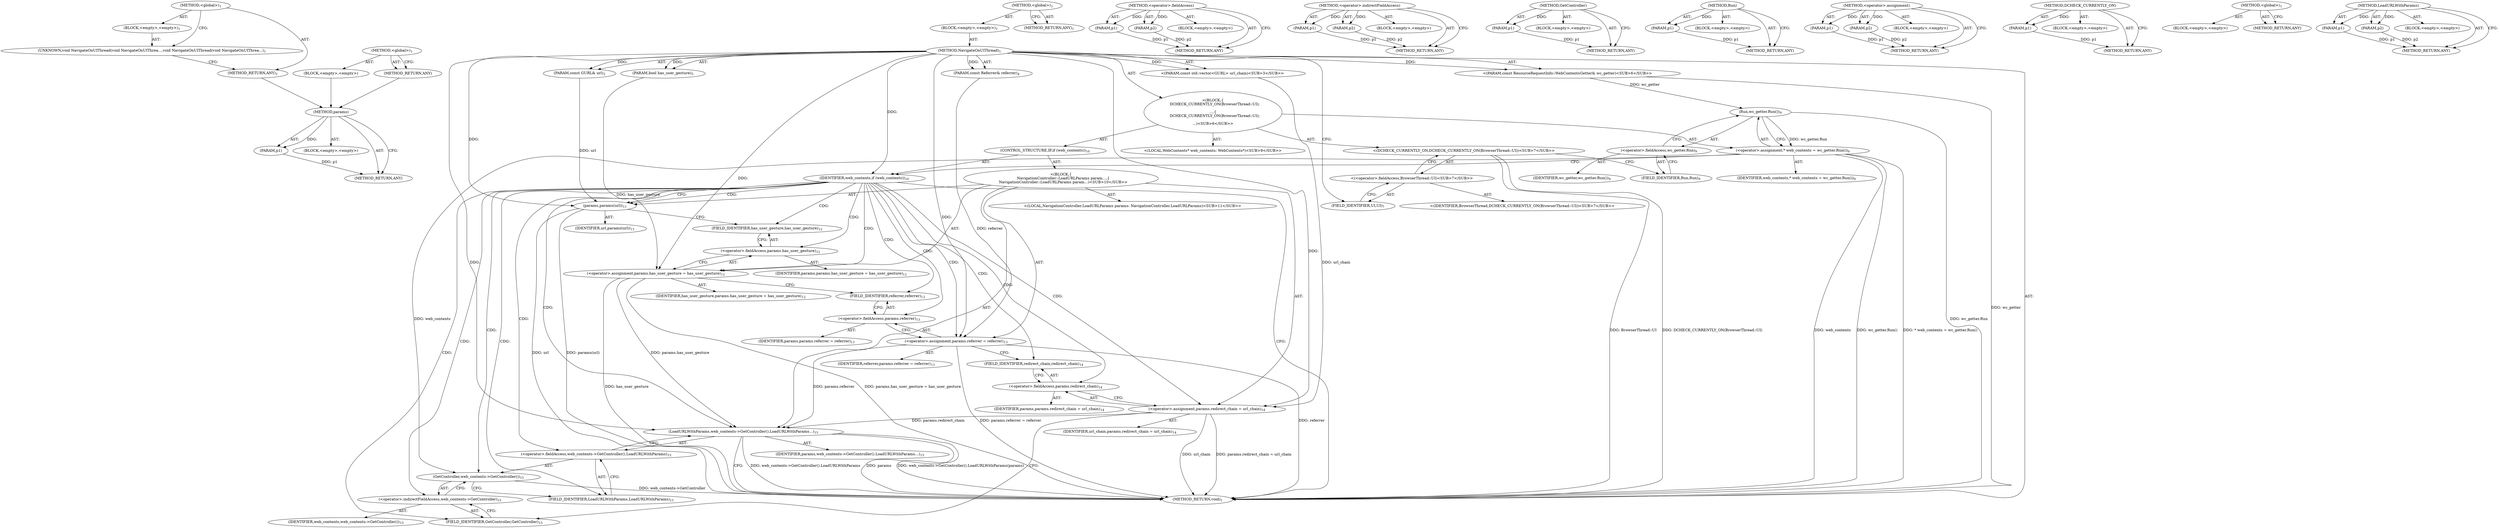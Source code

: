digraph "&lt;global&gt;" {
vulnerable_102 [label=<(METHOD,params)>];
vulnerable_103 [label=<(PARAM,p1)>];
vulnerable_104 [label=<(BLOCK,&lt;empty&gt;,&lt;empty&gt;)>];
vulnerable_105 [label=<(METHOD_RETURN,ANY)>];
vulnerable_6 [label=<(METHOD,&lt;global&gt;)<SUB>1</SUB>>];
vulnerable_7 [label=<(BLOCK,&lt;empty&gt;,&lt;empty&gt;)<SUB>1</SUB>>];
vulnerable_8 [label=<(METHOD,NavigateOnUIThread)<SUB>1</SUB>>];
vulnerable_9 [label=<(PARAM,const GURL&amp; url)<SUB>2</SUB>>];
vulnerable_10 [label="<(PARAM,const std::vector&lt;GURL&gt; url_chain)<SUB>3</SUB>>"];
vulnerable_11 [label=<(PARAM,const Referrer&amp; referrer)<SUB>4</SUB>>];
vulnerable_12 [label=<(PARAM,bool has_user_gesture)<SUB>5</SUB>>];
vulnerable_13 [label="<(PARAM,const ResourceRequestInfo::WebContentsGetter&amp; wc_getter)<SUB>6</SUB>>"];
vulnerable_14 [label="<(BLOCK,{
   DCHECK_CURRENTLY_ON(BrowserThread::UI);
 
...,{
   DCHECK_CURRENTLY_ON(BrowserThread::UI);
 
...)<SUB>6</SUB>>"];
vulnerable_15 [label="<(DCHECK_CURRENTLY_ON,DCHECK_CURRENTLY_ON(BrowserThread::UI))<SUB>7</SUB>>"];
vulnerable_16 [label="<(&lt;operator&gt;.fieldAccess,BrowserThread::UI)<SUB>7</SUB>>"];
vulnerable_17 [label="<(IDENTIFIER,BrowserThread,DCHECK_CURRENTLY_ON(BrowserThread::UI))<SUB>7</SUB>>"];
vulnerable_18 [label=<(FIELD_IDENTIFIER,UI,UI)<SUB>7</SUB>>];
vulnerable_19 [label="<(LOCAL,WebContents* web_contents: WebContents*)<SUB>9</SUB>>"];
vulnerable_20 [label=<(&lt;operator&gt;.assignment,* web_contents = wc_getter.Run())<SUB>9</SUB>>];
vulnerable_21 [label=<(IDENTIFIER,web_contents,* web_contents = wc_getter.Run())<SUB>9</SUB>>];
vulnerable_22 [label=<(Run,wc_getter.Run())<SUB>9</SUB>>];
vulnerable_23 [label=<(&lt;operator&gt;.fieldAccess,wc_getter.Run)<SUB>9</SUB>>];
vulnerable_24 [label=<(IDENTIFIER,wc_getter,wc_getter.Run())<SUB>9</SUB>>];
vulnerable_25 [label=<(FIELD_IDENTIFIER,Run,Run)<SUB>9</SUB>>];
vulnerable_26 [label=<(CONTROL_STRUCTURE,IF,if (web_contents))<SUB>10</SUB>>];
vulnerable_27 [label=<(IDENTIFIER,web_contents,if (web_contents))<SUB>10</SUB>>];
vulnerable_28 [label="<(BLOCK,{
    NavigationController::LoadURLParams param...,{
    NavigationController::LoadURLParams param...)<SUB>10</SUB>>"];
vulnerable_29 [label="<(LOCAL,NavigationController.LoadURLParams params: NavigationController.LoadURLParams)<SUB>11</SUB>>"];
vulnerable_30 [label=<(params,params(url))<SUB>11</SUB>>];
vulnerable_31 [label=<(IDENTIFIER,url,params(url))<SUB>11</SUB>>];
vulnerable_32 [label=<(&lt;operator&gt;.assignment,params.has_user_gesture = has_user_gesture)<SUB>12</SUB>>];
vulnerable_33 [label=<(&lt;operator&gt;.fieldAccess,params.has_user_gesture)<SUB>12</SUB>>];
vulnerable_34 [label=<(IDENTIFIER,params,params.has_user_gesture = has_user_gesture)<SUB>12</SUB>>];
vulnerable_35 [label=<(FIELD_IDENTIFIER,has_user_gesture,has_user_gesture)<SUB>12</SUB>>];
vulnerable_36 [label=<(IDENTIFIER,has_user_gesture,params.has_user_gesture = has_user_gesture)<SUB>12</SUB>>];
vulnerable_37 [label=<(&lt;operator&gt;.assignment,params.referrer = referrer)<SUB>13</SUB>>];
vulnerable_38 [label=<(&lt;operator&gt;.fieldAccess,params.referrer)<SUB>13</SUB>>];
vulnerable_39 [label=<(IDENTIFIER,params,params.referrer = referrer)<SUB>13</SUB>>];
vulnerable_40 [label=<(FIELD_IDENTIFIER,referrer,referrer)<SUB>13</SUB>>];
vulnerable_41 [label=<(IDENTIFIER,referrer,params.referrer = referrer)<SUB>13</SUB>>];
vulnerable_42 [label=<(&lt;operator&gt;.assignment,params.redirect_chain = url_chain)<SUB>14</SUB>>];
vulnerable_43 [label=<(&lt;operator&gt;.fieldAccess,params.redirect_chain)<SUB>14</SUB>>];
vulnerable_44 [label=<(IDENTIFIER,params,params.redirect_chain = url_chain)<SUB>14</SUB>>];
vulnerable_45 [label=<(FIELD_IDENTIFIER,redirect_chain,redirect_chain)<SUB>14</SUB>>];
vulnerable_46 [label=<(IDENTIFIER,url_chain,params.redirect_chain = url_chain)<SUB>14</SUB>>];
vulnerable_47 [label=<(LoadURLWithParams,web_contents-&gt;GetController().LoadURLWithParams...)<SUB>15</SUB>>];
vulnerable_48 [label=<(&lt;operator&gt;.fieldAccess,web_contents-&gt;GetController().LoadURLWithParams)<SUB>15</SUB>>];
vulnerable_49 [label=<(GetController,web_contents-&gt;GetController())<SUB>15</SUB>>];
vulnerable_50 [label=<(&lt;operator&gt;.indirectFieldAccess,web_contents-&gt;GetController)<SUB>15</SUB>>];
vulnerable_51 [label=<(IDENTIFIER,web_contents,web_contents-&gt;GetController())<SUB>15</SUB>>];
vulnerable_52 [label=<(FIELD_IDENTIFIER,GetController,GetController)<SUB>15</SUB>>];
vulnerable_53 [label=<(FIELD_IDENTIFIER,LoadURLWithParams,LoadURLWithParams)<SUB>15</SUB>>];
vulnerable_54 [label=<(IDENTIFIER,params,web_contents-&gt;GetController().LoadURLWithParams...)<SUB>15</SUB>>];
vulnerable_55 [label=<(METHOD_RETURN,void)<SUB>1</SUB>>];
vulnerable_57 [label=<(METHOD_RETURN,ANY)<SUB>1</SUB>>];
vulnerable_88 [label=<(METHOD,&lt;operator&gt;.fieldAccess)>];
vulnerable_89 [label=<(PARAM,p1)>];
vulnerable_90 [label=<(PARAM,p2)>];
vulnerable_91 [label=<(BLOCK,&lt;empty&gt;,&lt;empty&gt;)>];
vulnerable_92 [label=<(METHOD_RETURN,ANY)>];
vulnerable_115 [label=<(METHOD,&lt;operator&gt;.indirectFieldAccess)>];
vulnerable_116 [label=<(PARAM,p1)>];
vulnerable_117 [label=<(PARAM,p2)>];
vulnerable_118 [label=<(BLOCK,&lt;empty&gt;,&lt;empty&gt;)>];
vulnerable_119 [label=<(METHOD_RETURN,ANY)>];
vulnerable_111 [label=<(METHOD,GetController)>];
vulnerable_112 [label=<(PARAM,p1)>];
vulnerable_113 [label=<(BLOCK,&lt;empty&gt;,&lt;empty&gt;)>];
vulnerable_114 [label=<(METHOD_RETURN,ANY)>];
vulnerable_98 [label=<(METHOD,Run)>];
vulnerable_99 [label=<(PARAM,p1)>];
vulnerable_100 [label=<(BLOCK,&lt;empty&gt;,&lt;empty&gt;)>];
vulnerable_101 [label=<(METHOD_RETURN,ANY)>];
vulnerable_93 [label=<(METHOD,&lt;operator&gt;.assignment)>];
vulnerable_94 [label=<(PARAM,p1)>];
vulnerable_95 [label=<(PARAM,p2)>];
vulnerable_96 [label=<(BLOCK,&lt;empty&gt;,&lt;empty&gt;)>];
vulnerable_97 [label=<(METHOD_RETURN,ANY)>];
vulnerable_84 [label=<(METHOD,DCHECK_CURRENTLY_ON)>];
vulnerable_85 [label=<(PARAM,p1)>];
vulnerable_86 [label=<(BLOCK,&lt;empty&gt;,&lt;empty&gt;)>];
vulnerable_87 [label=<(METHOD_RETURN,ANY)>];
vulnerable_78 [label=<(METHOD,&lt;global&gt;)<SUB>1</SUB>>];
vulnerable_79 [label=<(BLOCK,&lt;empty&gt;,&lt;empty&gt;)>];
vulnerable_80 [label=<(METHOD_RETURN,ANY)>];
vulnerable_106 [label=<(METHOD,LoadURLWithParams)>];
vulnerable_107 [label=<(PARAM,p1)>];
vulnerable_108 [label=<(PARAM,p2)>];
vulnerable_109 [label=<(BLOCK,&lt;empty&gt;,&lt;empty&gt;)>];
vulnerable_110 [label=<(METHOD_RETURN,ANY)>];
fixed_6 [label=<(METHOD,&lt;global&gt;)<SUB>1</SUB>>];
fixed_7 [label=<(BLOCK,&lt;empty&gt;,&lt;empty&gt;)<SUB>1</SUB>>];
fixed_8 [label=<(UNKNOWN,void NavigateOnUIThread(
void NavigateOnUIThrea...,void NavigateOnUIThread(
void NavigateOnUIThrea...)<SUB>1</SUB>>];
fixed_9 [label=<(METHOD_RETURN,ANY)<SUB>1</SUB>>];
fixed_14 [label=<(METHOD,&lt;global&gt;)<SUB>1</SUB>>];
fixed_15 [label=<(BLOCK,&lt;empty&gt;,&lt;empty&gt;)>];
fixed_16 [label=<(METHOD_RETURN,ANY)>];
vulnerable_102 -> vulnerable_103  [key=0, label="AST: "];
vulnerable_102 -> vulnerable_103  [key=1, label="DDG: "];
vulnerable_102 -> vulnerable_104  [key=0, label="AST: "];
vulnerable_102 -> vulnerable_105  [key=0, label="AST: "];
vulnerable_102 -> vulnerable_105  [key=1, label="CFG: "];
vulnerable_103 -> vulnerable_105  [key=0, label="DDG: p1"];
vulnerable_6 -> vulnerable_7  [key=0, label="AST: "];
vulnerable_6 -> vulnerable_57  [key=0, label="AST: "];
vulnerable_6 -> vulnerable_57  [key=1, label="CFG: "];
vulnerable_7 -> vulnerable_8  [key=0, label="AST: "];
vulnerable_8 -> vulnerable_9  [key=0, label="AST: "];
vulnerable_8 -> vulnerable_9  [key=1, label="DDG: "];
vulnerable_8 -> vulnerable_10  [key=0, label="AST: "];
vulnerable_8 -> vulnerable_10  [key=1, label="DDG: "];
vulnerable_8 -> vulnerable_11  [key=0, label="AST: "];
vulnerable_8 -> vulnerable_11  [key=1, label="DDG: "];
vulnerable_8 -> vulnerable_12  [key=0, label="AST: "];
vulnerable_8 -> vulnerable_12  [key=1, label="DDG: "];
vulnerable_8 -> vulnerable_13  [key=0, label="AST: "];
vulnerable_8 -> vulnerable_13  [key=1, label="DDG: "];
vulnerable_8 -> vulnerable_14  [key=0, label="AST: "];
vulnerable_8 -> vulnerable_55  [key=0, label="AST: "];
vulnerable_8 -> vulnerable_18  [key=0, label="CFG: "];
vulnerable_8 -> vulnerable_27  [key=0, label="DDG: "];
vulnerable_8 -> vulnerable_32  [key=0, label="DDG: "];
vulnerable_8 -> vulnerable_37  [key=0, label="DDG: "];
vulnerable_8 -> vulnerable_42  [key=0, label="DDG: "];
vulnerable_8 -> vulnerable_30  [key=0, label="DDG: "];
vulnerable_8 -> vulnerable_47  [key=0, label="DDG: "];
vulnerable_9 -> vulnerable_30  [key=0, label="DDG: url"];
vulnerable_10 -> vulnerable_42  [key=0, label="DDG: url_chain"];
vulnerable_11 -> vulnerable_37  [key=0, label="DDG: referrer"];
vulnerable_12 -> vulnerable_32  [key=0, label="DDG: has_user_gesture"];
vulnerable_13 -> vulnerable_55  [key=0, label="DDG: wc_getter"];
vulnerable_13 -> vulnerable_22  [key=0, label="DDG: wc_getter"];
vulnerable_14 -> vulnerable_15  [key=0, label="AST: "];
vulnerable_14 -> vulnerable_19  [key=0, label="AST: "];
vulnerable_14 -> vulnerable_20  [key=0, label="AST: "];
vulnerable_14 -> vulnerable_26  [key=0, label="AST: "];
vulnerable_15 -> vulnerable_16  [key=0, label="AST: "];
vulnerable_15 -> vulnerable_25  [key=0, label="CFG: "];
vulnerable_15 -> vulnerable_55  [key=0, label="DDG: BrowserThread::UI"];
vulnerable_15 -> vulnerable_55  [key=1, label="DDG: DCHECK_CURRENTLY_ON(BrowserThread::UI)"];
vulnerable_16 -> vulnerable_17  [key=0, label="AST: "];
vulnerable_16 -> vulnerable_18  [key=0, label="AST: "];
vulnerable_16 -> vulnerable_15  [key=0, label="CFG: "];
vulnerable_18 -> vulnerable_16  [key=0, label="CFG: "];
vulnerable_20 -> vulnerable_21  [key=0, label="AST: "];
vulnerable_20 -> vulnerable_22  [key=0, label="AST: "];
vulnerable_20 -> vulnerable_27  [key=0, label="CFG: "];
vulnerable_20 -> vulnerable_55  [key=0, label="DDG: web_contents"];
vulnerable_20 -> vulnerable_55  [key=1, label="DDG: wc_getter.Run()"];
vulnerable_20 -> vulnerable_55  [key=2, label="DDG: * web_contents = wc_getter.Run()"];
vulnerable_20 -> vulnerable_49  [key=0, label="DDG: web_contents"];
vulnerable_22 -> vulnerable_23  [key=0, label="AST: "];
vulnerable_22 -> vulnerable_20  [key=0, label="CFG: "];
vulnerable_22 -> vulnerable_20  [key=1, label="DDG: wc_getter.Run"];
vulnerable_22 -> vulnerable_55  [key=0, label="DDG: wc_getter.Run"];
vulnerable_23 -> vulnerable_24  [key=0, label="AST: "];
vulnerable_23 -> vulnerable_25  [key=0, label="AST: "];
vulnerable_23 -> vulnerable_22  [key=0, label="CFG: "];
vulnerable_25 -> vulnerable_23  [key=0, label="CFG: "];
vulnerable_26 -> vulnerable_27  [key=0, label="AST: "];
vulnerable_26 -> vulnerable_28  [key=0, label="AST: "];
vulnerable_27 -> vulnerable_55  [key=0, label="CFG: "];
vulnerable_27 -> vulnerable_30  [key=0, label="CFG: "];
vulnerable_27 -> vulnerable_30  [key=1, label="CDG: "];
vulnerable_27 -> vulnerable_47  [key=0, label="CDG: "];
vulnerable_27 -> vulnerable_48  [key=0, label="CDG: "];
vulnerable_27 -> vulnerable_32  [key=0, label="CDG: "];
vulnerable_27 -> vulnerable_49  [key=0, label="CDG: "];
vulnerable_27 -> vulnerable_33  [key=0, label="CDG: "];
vulnerable_27 -> vulnerable_42  [key=0, label="CDG: "];
vulnerable_27 -> vulnerable_52  [key=0, label="CDG: "];
vulnerable_27 -> vulnerable_37  [key=0, label="CDG: "];
vulnerable_27 -> vulnerable_53  [key=0, label="CDG: "];
vulnerable_27 -> vulnerable_38  [key=0, label="CDG: "];
vulnerable_27 -> vulnerable_45  [key=0, label="CDG: "];
vulnerable_27 -> vulnerable_40  [key=0, label="CDG: "];
vulnerable_27 -> vulnerable_50  [key=0, label="CDG: "];
vulnerable_27 -> vulnerable_35  [key=0, label="CDG: "];
vulnerable_27 -> vulnerable_43  [key=0, label="CDG: "];
vulnerable_28 -> vulnerable_29  [key=0, label="AST: "];
vulnerable_28 -> vulnerable_30  [key=0, label="AST: "];
vulnerable_28 -> vulnerable_32  [key=0, label="AST: "];
vulnerable_28 -> vulnerable_37  [key=0, label="AST: "];
vulnerable_28 -> vulnerable_42  [key=0, label="AST: "];
vulnerable_28 -> vulnerable_47  [key=0, label="AST: "];
vulnerable_30 -> vulnerable_31  [key=0, label="AST: "];
vulnerable_30 -> vulnerable_35  [key=0, label="CFG: "];
vulnerable_30 -> vulnerable_55  [key=0, label="DDG: url"];
vulnerable_30 -> vulnerable_55  [key=1, label="DDG: params(url)"];
vulnerable_32 -> vulnerable_33  [key=0, label="AST: "];
vulnerable_32 -> vulnerable_36  [key=0, label="AST: "];
vulnerable_32 -> vulnerable_40  [key=0, label="CFG: "];
vulnerable_32 -> vulnerable_55  [key=0, label="DDG: has_user_gesture"];
vulnerable_32 -> vulnerable_55  [key=1, label="DDG: params.has_user_gesture = has_user_gesture"];
vulnerable_32 -> vulnerable_47  [key=0, label="DDG: params.has_user_gesture"];
vulnerable_33 -> vulnerable_34  [key=0, label="AST: "];
vulnerable_33 -> vulnerable_35  [key=0, label="AST: "];
vulnerable_33 -> vulnerable_32  [key=0, label="CFG: "];
vulnerable_35 -> vulnerable_33  [key=0, label="CFG: "];
vulnerable_37 -> vulnerable_38  [key=0, label="AST: "];
vulnerable_37 -> vulnerable_41  [key=0, label="AST: "];
vulnerable_37 -> vulnerable_45  [key=0, label="CFG: "];
vulnerable_37 -> vulnerable_55  [key=0, label="DDG: referrer"];
vulnerable_37 -> vulnerable_55  [key=1, label="DDG: params.referrer = referrer"];
vulnerable_37 -> vulnerable_47  [key=0, label="DDG: params.referrer"];
vulnerable_38 -> vulnerable_39  [key=0, label="AST: "];
vulnerable_38 -> vulnerable_40  [key=0, label="AST: "];
vulnerable_38 -> vulnerable_37  [key=0, label="CFG: "];
vulnerable_40 -> vulnerable_38  [key=0, label="CFG: "];
vulnerable_42 -> vulnerable_43  [key=0, label="AST: "];
vulnerable_42 -> vulnerable_46  [key=0, label="AST: "];
vulnerable_42 -> vulnerable_52  [key=0, label="CFG: "];
vulnerable_42 -> vulnerable_55  [key=0, label="DDG: url_chain"];
vulnerable_42 -> vulnerable_55  [key=1, label="DDG: params.redirect_chain = url_chain"];
vulnerable_42 -> vulnerable_47  [key=0, label="DDG: params.redirect_chain"];
vulnerable_43 -> vulnerable_44  [key=0, label="AST: "];
vulnerable_43 -> vulnerable_45  [key=0, label="AST: "];
vulnerable_43 -> vulnerable_42  [key=0, label="CFG: "];
vulnerable_45 -> vulnerable_43  [key=0, label="CFG: "];
vulnerable_47 -> vulnerable_48  [key=0, label="AST: "];
vulnerable_47 -> vulnerable_54  [key=0, label="AST: "];
vulnerable_47 -> vulnerable_55  [key=0, label="CFG: "];
vulnerable_47 -> vulnerable_55  [key=1, label="DDG: web_contents-&gt;GetController().LoadURLWithParams"];
vulnerable_47 -> vulnerable_55  [key=2, label="DDG: params"];
vulnerable_47 -> vulnerable_55  [key=3, label="DDG: web_contents-&gt;GetController().LoadURLWithParams(params)"];
vulnerable_48 -> vulnerable_49  [key=0, label="AST: "];
vulnerable_48 -> vulnerable_53  [key=0, label="AST: "];
vulnerable_48 -> vulnerable_47  [key=0, label="CFG: "];
vulnerable_49 -> vulnerable_50  [key=0, label="AST: "];
vulnerable_49 -> vulnerable_53  [key=0, label="CFG: "];
vulnerable_49 -> vulnerable_55  [key=0, label="DDG: web_contents-&gt;GetController"];
vulnerable_50 -> vulnerable_51  [key=0, label="AST: "];
vulnerable_50 -> vulnerable_52  [key=0, label="AST: "];
vulnerable_50 -> vulnerable_49  [key=0, label="CFG: "];
vulnerable_52 -> vulnerable_50  [key=0, label="CFG: "];
vulnerable_53 -> vulnerable_48  [key=0, label="CFG: "];
vulnerable_88 -> vulnerable_89  [key=0, label="AST: "];
vulnerable_88 -> vulnerable_89  [key=1, label="DDG: "];
vulnerable_88 -> vulnerable_91  [key=0, label="AST: "];
vulnerable_88 -> vulnerable_90  [key=0, label="AST: "];
vulnerable_88 -> vulnerable_90  [key=1, label="DDG: "];
vulnerable_88 -> vulnerable_92  [key=0, label="AST: "];
vulnerable_88 -> vulnerable_92  [key=1, label="CFG: "];
vulnerable_89 -> vulnerable_92  [key=0, label="DDG: p1"];
vulnerable_90 -> vulnerable_92  [key=0, label="DDG: p2"];
vulnerable_115 -> vulnerable_116  [key=0, label="AST: "];
vulnerable_115 -> vulnerable_116  [key=1, label="DDG: "];
vulnerable_115 -> vulnerable_118  [key=0, label="AST: "];
vulnerable_115 -> vulnerable_117  [key=0, label="AST: "];
vulnerable_115 -> vulnerable_117  [key=1, label="DDG: "];
vulnerable_115 -> vulnerable_119  [key=0, label="AST: "];
vulnerable_115 -> vulnerable_119  [key=1, label="CFG: "];
vulnerable_116 -> vulnerable_119  [key=0, label="DDG: p1"];
vulnerable_117 -> vulnerable_119  [key=0, label="DDG: p2"];
vulnerable_111 -> vulnerable_112  [key=0, label="AST: "];
vulnerable_111 -> vulnerable_112  [key=1, label="DDG: "];
vulnerable_111 -> vulnerable_113  [key=0, label="AST: "];
vulnerable_111 -> vulnerable_114  [key=0, label="AST: "];
vulnerable_111 -> vulnerable_114  [key=1, label="CFG: "];
vulnerable_112 -> vulnerable_114  [key=0, label="DDG: p1"];
vulnerable_98 -> vulnerable_99  [key=0, label="AST: "];
vulnerable_98 -> vulnerable_99  [key=1, label="DDG: "];
vulnerable_98 -> vulnerable_100  [key=0, label="AST: "];
vulnerable_98 -> vulnerable_101  [key=0, label="AST: "];
vulnerable_98 -> vulnerable_101  [key=1, label="CFG: "];
vulnerable_99 -> vulnerable_101  [key=0, label="DDG: p1"];
vulnerable_93 -> vulnerable_94  [key=0, label="AST: "];
vulnerable_93 -> vulnerable_94  [key=1, label="DDG: "];
vulnerable_93 -> vulnerable_96  [key=0, label="AST: "];
vulnerable_93 -> vulnerable_95  [key=0, label="AST: "];
vulnerable_93 -> vulnerable_95  [key=1, label="DDG: "];
vulnerable_93 -> vulnerable_97  [key=0, label="AST: "];
vulnerable_93 -> vulnerable_97  [key=1, label="CFG: "];
vulnerable_94 -> vulnerable_97  [key=0, label="DDG: p1"];
vulnerable_95 -> vulnerable_97  [key=0, label="DDG: p2"];
vulnerable_84 -> vulnerable_85  [key=0, label="AST: "];
vulnerable_84 -> vulnerable_85  [key=1, label="DDG: "];
vulnerable_84 -> vulnerable_86  [key=0, label="AST: "];
vulnerable_84 -> vulnerable_87  [key=0, label="AST: "];
vulnerable_84 -> vulnerable_87  [key=1, label="CFG: "];
vulnerable_85 -> vulnerable_87  [key=0, label="DDG: p1"];
vulnerable_78 -> vulnerable_79  [key=0, label="AST: "];
vulnerable_78 -> vulnerable_80  [key=0, label="AST: "];
vulnerable_78 -> vulnerable_80  [key=1, label="CFG: "];
vulnerable_106 -> vulnerable_107  [key=0, label="AST: "];
vulnerable_106 -> vulnerable_107  [key=1, label="DDG: "];
vulnerable_106 -> vulnerable_109  [key=0, label="AST: "];
vulnerable_106 -> vulnerable_108  [key=0, label="AST: "];
vulnerable_106 -> vulnerable_108  [key=1, label="DDG: "];
vulnerable_106 -> vulnerable_110  [key=0, label="AST: "];
vulnerable_106 -> vulnerable_110  [key=1, label="CFG: "];
vulnerable_107 -> vulnerable_110  [key=0, label="DDG: p1"];
vulnerable_108 -> vulnerable_110  [key=0, label="DDG: p2"];
fixed_6 -> fixed_7  [key=0, label="AST: "];
fixed_6 -> fixed_9  [key=0, label="AST: "];
fixed_6 -> fixed_8  [key=0, label="CFG: "];
fixed_7 -> fixed_8  [key=0, label="AST: "];
fixed_8 -> fixed_9  [key=0, label="CFG: "];
fixed_9 -> vulnerable_102  [key=0];
fixed_14 -> fixed_15  [key=0, label="AST: "];
fixed_14 -> fixed_16  [key=0, label="AST: "];
fixed_14 -> fixed_16  [key=1, label="CFG: "];
fixed_15 -> vulnerable_102  [key=0];
fixed_16 -> vulnerable_102  [key=0];
}
